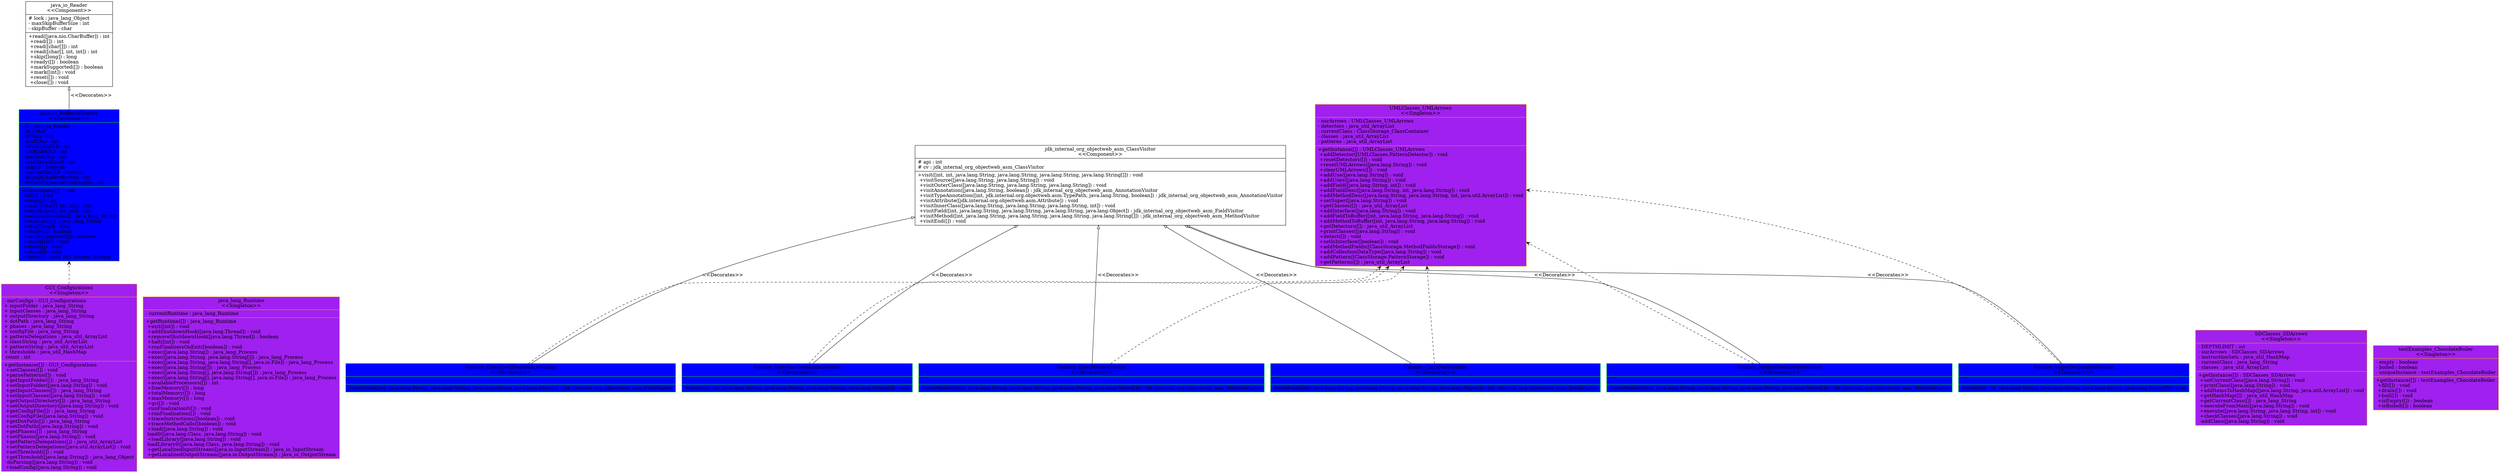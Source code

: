 digraph TeamMisfits{
rankdir=BT
   java_io_Reader [
     shape="record"      label = "{java_io_Reader\n\<\<Component\>\>|# lock : java_lang_Object\l- maxSkipBufferSize : int\l- skipBuffer : char\l|+read([java.nio.CharBuffer]) : int\l +read([]) : int\l +read([char[]]) : int\l +read([char[], int, int]) : int\l +skip([long]) : long\l +ready([]) : boolean\l +markSupported([]) : boolean\l +mark([int]) : void\l +reset([]) : void\l +close([]) : void\l 
}"
];
   java_io_BufferedReader [
     shape="record"  color="green" , fillcolor="blue" style="filled"    label = "{java_io_BufferedReader\n\<\<Decorator\>\>|- in : java_io_Reader\l- cb : char\l- nChars : int\l- nextChar : int\l- INVALIDATED : int\l- UNMARKED : int\l- markedChar : int\l- readAheadLimit : int\l- skipLF : boolean\l- markedSkipLF : boolean\l- defaultCharBufferSize : int\l- defaultExpectedLineLength : int\l|-ensureOpen([]) : void\l -fill([]) : void\l +read([]) : int\l -read1([char[], int, int]) : int\l +read([char[], int, int]) : int\l readLine([boolean]) : java_lang_String\l +readLine([]) : java_lang_String\l +skip([long]) : long\l +ready([]) : boolean\l +markSupported([]) : boolean\l +mark([int]) : void\l +reset([]) : void\l +close([]) : void\l +lines([]) : java_util_stream_Stream\l 
}"
];
java_io_BufferedReader -> java_io_Reader [ label = " <<Decorates>>",arrowhead="onormal"];
   java_lang_Runtime [
     shape="record"  color="orange" , fillcolor="purple" style="filled"    label = "{java_lang_Runtime\n\<\<Singleton\>\>|- currentRuntime : java_lang_Runtime\l|+getRuntime([]) : java_lang_Runtime\l +exit([int]) : void\l +addShutdownHook([java.lang.Thread]) : void\l +removeShutdownHook([java.lang.Thread]) : boolean\l +halt([int]) : void\l +runFinalizersOnExit([boolean]) : void\l +exec([java.lang.String]) : java_lang_Process\l +exec([java.lang.String, java.lang.String[]]) : java_lang_Process\l +exec([java.lang.String, java.lang.String[], java.io.File]) : java_lang_Process\l +exec([java.lang.String[]]) : java_lang_Process\l +exec([java.lang.String[], java.lang.String[]]) : java_lang_Process\l +exec([java.lang.String[], java.lang.String[], java.io.File]) : java_lang_Process\l +availableProcessors([]) : int\l +freeMemory([]) : long\l +totalMemory([]) : long\l +maxMemory([]) : long\l +gc([]) : void\l -runFinalization0([]) : void\l +runFinalization([]) : void\l +traceInstructions([boolean]) : void\l +traceMethodCalls([boolean]) : void\l +load([java.lang.String]) : void\l load0([java.lang.Class, java.lang.String]) : void\l +loadLibrary([java.lang.String]) : void\l loadLibrary0([java.lang.Class, java.lang.String]) : void\l +getLocalizedInputStream([java.io.InputStream]) : java_io_InputStream\l +getLocalizedOutputStream([java.io.OutputStream]) : java_io_OutputStream\l 
}"
];
   jdk_internal_org_objectweb_asm_ClassVisitor [
     shape="record"      label = "{jdk_internal_org_objectweb_asm_ClassVisitor\n\<\<Component\>\>|# api : int\l# cv : jdk_internal_org_objectweb_asm_ClassVisitor\l|+visit([int, int, java.lang.String, java.lang.String, java.lang.String, java.lang.String[]]) : void\l +visitSource([java.lang.String, java.lang.String]) : void\l +visitOuterClass([java.lang.String, java.lang.String, java.lang.String]) : void\l +visitAnnotation([java.lang.String, boolean]) : jdk_internal_org_objectweb_asm_AnnotationVisitor\l +visitTypeAnnotation([int, jdk.internal.org.objectweb.asm.TypePath, java.lang.String, boolean]) : jdk_internal_org_objectweb_asm_AnnotationVisitor\l +visitAttribute([jdk.internal.org.objectweb.asm.Attribute]) : void\l +visitInnerClass([java.lang.String, java.lang.String, java.lang.String, int]) : void\l +visitField([int, java.lang.String, java.lang.String, java.lang.String, java.lang.Object]) : jdk_internal_org_objectweb_asm_FieldVisitor\l +visitMethod([int, java.lang.String, java.lang.String, java.lang.String, java.lang.String[]]) : jdk_internal_org_objectweb_asm_MethodVisitor\l +visitEnd([]) : void\l 
}"
];
   GUI_Configurations [
     shape="record"  color="orange" , fillcolor="purple" style="filled"    label = "{GUI_Configurations\n\<\<Singleton\>\>|- ourConfigs : GUI_Configurations\l+ inputFolder : java_lang_String\l+ inputClasses : java_lang_String\l+ outputDirectory : java_lang_String\l+ dotPath : java_lang_String\l+ phases : java_lang_String\l+ configFile : java_lang_String\l+ patternDelegations : java_util_ArrayList\l+ classString : java_util_ArrayList\l+ patternString : java_util_ArrayList\l+ thresholds : java_util_HashMap\l count : int\l|+getInstance([]) : GUI_Configurations\l +setClasses([]) : void\l +parsePatterns([]) : void\l +getInputFolder([]) : java_lang_String\l +setInputFolder([java.lang.String]) : void\l +getInputClasses([]) : java_lang_String\l +setInputClasses([java.lang.String]) : void\l +getOutputDirectory([]) : java_lang_String\l +setOutputDirectory([java.lang.String]) : void\l +getConfigFile([]) : java_lang_String\l +setConfigFile([java.lang.String]) : void\l +getDotPath([]) : java_lang_String\l +setDotPath([java.lang.String]) : void\l +getPhases([]) : java_lang_String\l +setPhases([java.lang.String]) : void\l +getPatternDelegations([]) : java_util_ArrayList\l +setPatternDelegations([java.util.ArrayList]) : void\l +setThreshold([]) : void\l +getThreshold([java.lang.String]) : java_lang_Object\l -doParsing([java.lang.String]) : void\l +loadConfig([java.lang.String]) : void\l 
}"
];
GUI_Configurations -> java_io_BufferedReader [  arrowhead="vee", style="dashed"];
   SDClasses_SDArrows [
     shape="record"  color="orange" , fillcolor="purple" style="filled"    label = "{SDClasses_SDArrows\n\<\<Singleton\>\>|- DEPTHLIMIT : int\l- ourArrows : SDClasses_SDArrows\l- instructionSets : java_util_HashMap\l- currentClass : java_lang_String\l- classes : java_util_ArrayList\l|+getInstance([]) : SDClasses_SDArrows\l +setCurrentClass([java.lang.String]) : void\l +printClass([java.lang.String]) : void\l +addItemsToHashMap([java.lang.String, java.util.ArrayList]) : void\l +getHashMap([]) : java_util_HashMap\l +getCurrentClass([]) : java_lang_String\l +executeFromMain([java.lang.String]) : void\l +execute([java.lang.String, java.lang.String, int]) : void\l +checkClasses([java.lang.String]) : void\l -addClass([java.lang.String]) : void\l 
}"
];
   testExamples_ChocolateBoiler [
     shape="record"  color="orange" , fillcolor="purple" style="filled"    label = "{testExamples_ChocolateBoiler\n\<\<Singleton\>\>|- empty : boolean\l- boiled : boolean\l- uniqueInstance : testExamples_ChocolateBoiler\l|+getInstance([]) : testExamples_ChocolateBoiler\l +fill([]) : void\l +drain([]) : void\l +boil([]) : void\l +isEmpty([]) : boolean\l +isBoiled([]) : boolean\l 
}"
];
   UMLClasses_UMLArrows [
     shape="record"  color="orange" , fillcolor="purple" style="filled"    label = "{UMLClasses_UMLArrows\n\<\<Singleton\>\>|- ourArrows : UMLClasses_UMLArrows\l- detectors : java_util_ArrayList\l- currentClass : ClassStorage_ClassContainer\l- classes : java_util_ArrayList\l- patterns : java_util_ArrayList\l|+getInstance([]) : UMLClasses_UMLArrows\l +addDetector([UMLClasses.PatternDetector]) : void\l +resetDetectors([]) : void\l +resetUMLArrows([java.lang.String]) : void\l +clearUMLArrows([]) : void\l +addUse([java.lang.String]) : void\l +addUses([java.lang.String]) : void\l +addField([java.lang.String, int]) : void\l +addFieldDesc([java.lang.String, int, java.lang.String]) : void\l +addMethodDesc([java.lang.String, java.lang.String, int, java.util.ArrayList]) : void\l +setSuper([java.lang.String]) : void\l +getClasses([]) : java_util_ArrayList\l +addInterface([java.lang.String]) : void\l +addFieldToBuffer([int, java.lang.String, java.lang.String]) : void\l +addMethodToBuffer([int, java.lang.String, java.lang.String]) : void\l +getDetectors([]) : java_util_ArrayList\l +printClasses([java.lang.String]) : void\l +detect([]) : void\l +setIsInterface([boolean]) : void\l +addMethodFields([ClassStorage.MethodFieldsStorage]) : void\l +addCollectionDataType([java.lang.String]) : void\l +addPattern([ClassStorage.PatternStorage]) : void\l +getPatterns([]) : java_util_ArrayList\l 
}"
];
   Visitors_ClassFieldDeclarationVisitor [
     shape="record"  color="green" , fillcolor="blue" style="filled"    label = "{Visitors_ClassFieldDeclarationVisitor\n\<\<Decorator\>\>||+visitField([int, java.lang.String, java.lang.String, java.lang.String, java.lang.Object]) : jdk_internal_org_objectweb_asm_FieldVisitor\l 
}"
];
Visitors_ClassFieldDeclarationVisitor -> UMLClasses_UMLArrows [  arrowhead="vee", style="dashed"];
Visitors_ClassFieldDeclarationVisitor -> jdk_internal_org_objectweb_asm_ClassVisitor [ label = " <<Decorates>>",arrowhead="onormal"];
   Visitors_ClassFieldVisitor [
     shape="record"  color="green" , fillcolor="blue" style="filled"    label = "{Visitors_ClassFieldVisitor\n\<\<Decorator\>\>||+visitField([int, java.lang.String, java.lang.String, java.lang.String, java.lang.Object]) : jdk_internal_org_objectweb_asm_FieldVisitor\l 
}"
];
Visitors_ClassFieldVisitor -> UMLClasses_UMLArrows [  arrowhead="vee", style="dashed"];
Visitors_ClassFieldVisitor -> jdk_internal_org_objectweb_asm_ClassVisitor [ label = " <<Decorates>>",arrowhead="onormal"];
   Visitors_ClassMethodVisitor [
     shape="record"  color="green" , fillcolor="blue" style="filled"    label = "{Visitors_ClassMethodVisitor\n\<\<Decorator\>\>||+visitMethod([int, java.lang.String, java.lang.String, java.lang.String, java.lang.String[]]) : jdk_internal_org_objectweb_asm_MethodVisitor\l 
}"
];
Visitors_ClassMethodVisitor -> UMLClasses_UMLArrows [  arrowhead="vee", style="dashed"];
Visitors_ClassMethodVisitor -> jdk_internal_org_objectweb_asm_ClassVisitor [ label = " <<Decorates>>",arrowhead="onormal"];
   Visitors_InterfaceDeclarationVisitor [
     shape="record"  color="green" , fillcolor="blue" style="filled"    label = "{Visitors_InterfaceDeclarationVisitor\n\<\<Decorator\>\>||+visit([int, int, java.lang.String, java.lang.String, java.lang.String, java.lang.String[]]) : void\l 
}"
];
Visitors_InterfaceDeclarationVisitor -> UMLClasses_UMLArrows [  arrowhead="vee", style="dashed"];
Visitors_InterfaceDeclarationVisitor -> jdk_internal_org_objectweb_asm_ClassVisitor [ label = " <<Decorates>>",arrowhead="onormal"];
   Visitors_MethodDeclarationVisitor [
     shape="record"  color="green" , fillcolor="blue" style="filled"    label = "{Visitors_MethodDeclarationVisitor\n\<\<Decorator\>\>||+visitMethod([int, java.lang.String, java.lang.String, java.lang.String, java.lang.String[]]) : jdk_internal_org_objectweb_asm_MethodVisitor\l 
}"
];
Visitors_MethodDeclarationVisitor -> UMLClasses_UMLArrows [  arrowhead="vee", style="dashed"];
Visitors_MethodDeclarationVisitor -> jdk_internal_org_objectweb_asm_ClassVisitor [ label = " <<Decorates>>",arrowhead="onormal"];
   Visitors_SuperDeclarationVisitor [
     shape="record"  color="green" , fillcolor="blue" style="filled"    label = "{Visitors_SuperDeclarationVisitor\n\<\<Decorator\>\>||+visit([int, int, java.lang.String, java.lang.String, java.lang.String, java.lang.String[]]) : void\l 
}"
];
Visitors_SuperDeclarationVisitor -> UMLClasses_UMLArrows [  arrowhead="vee", style="dashed"];
Visitors_SuperDeclarationVisitor -> jdk_internal_org_objectweb_asm_ClassVisitor [ label = " <<Decorates>>",arrowhead="onormal"];
}
